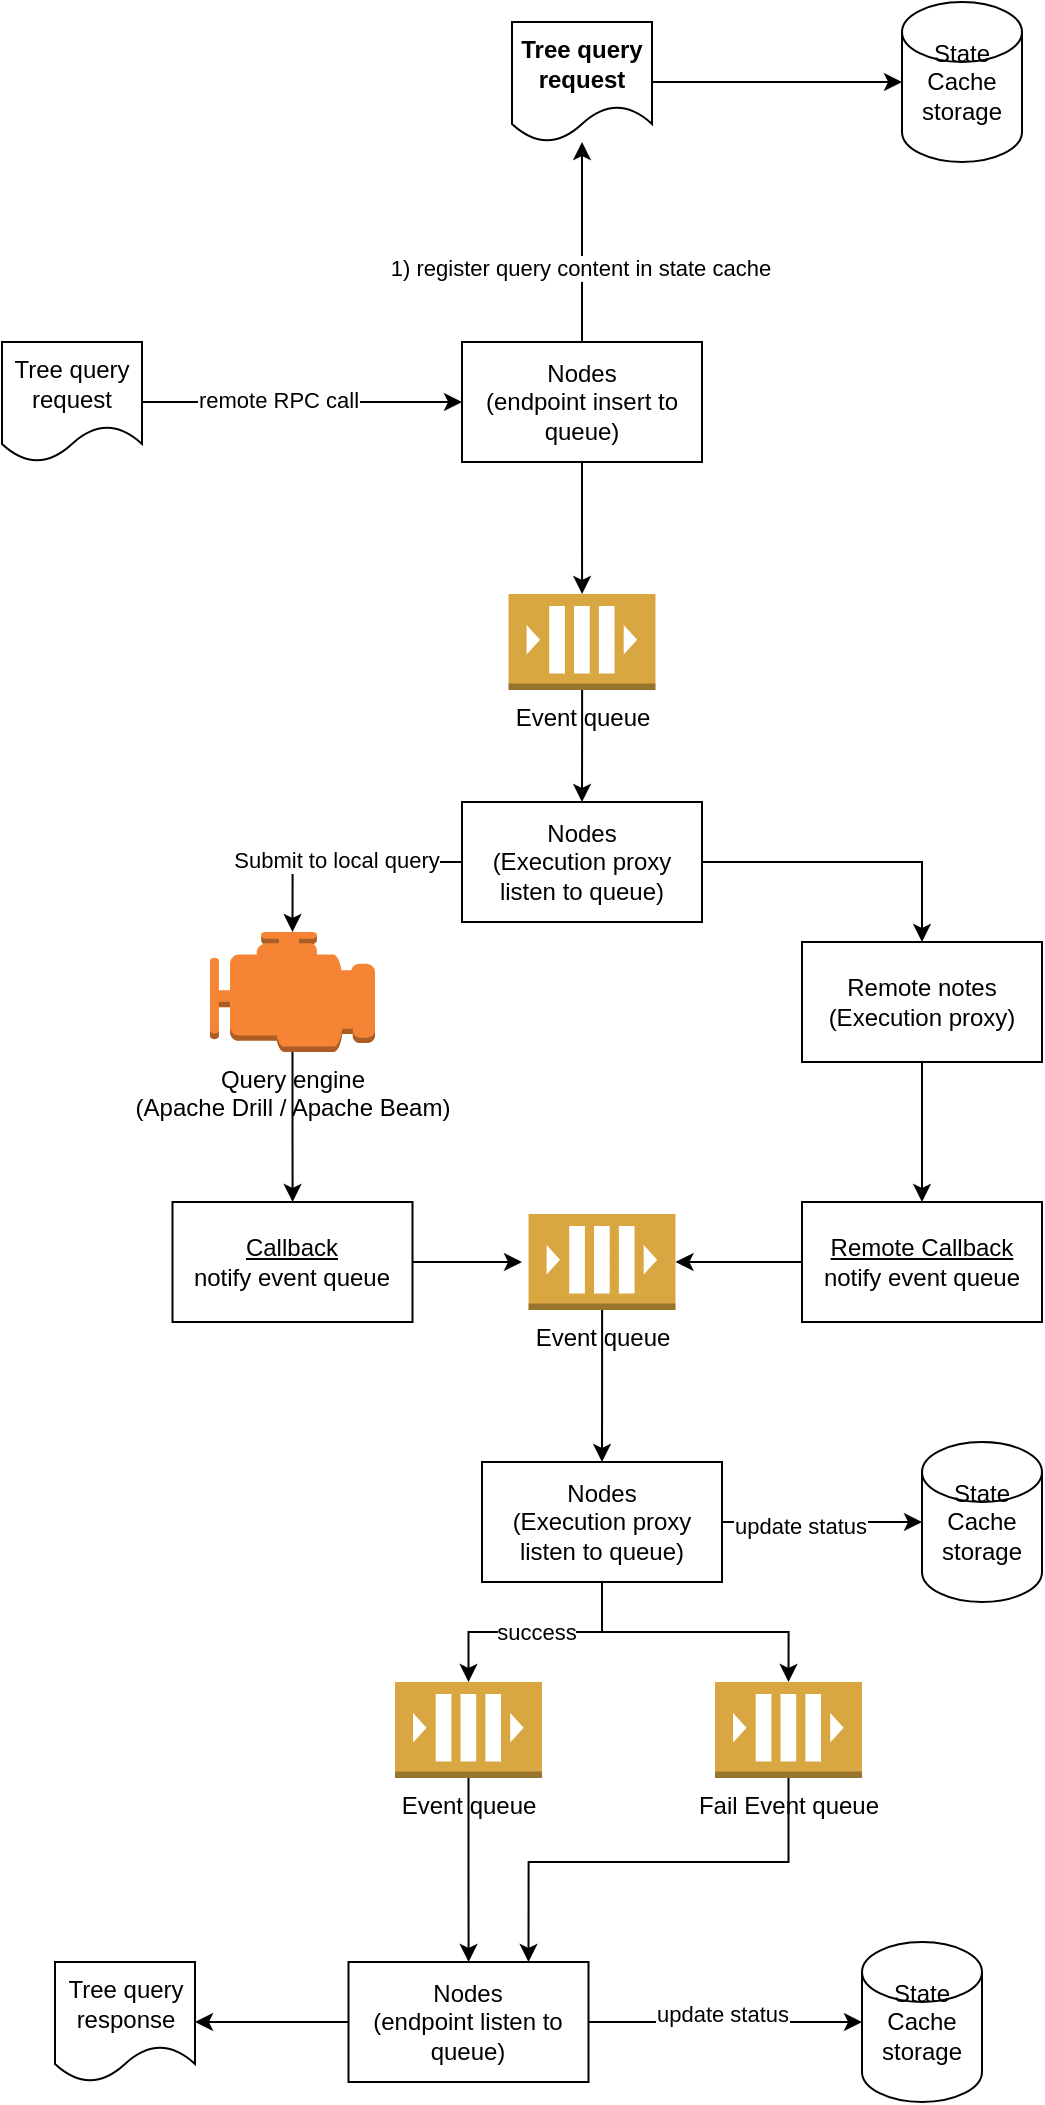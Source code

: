 <mxfile version="13.6.2" type="device"><diagram id="tkf-KyqKfWMBYC6bIOt5" name="Page-1"><mxGraphModel dx="946" dy="607" grid="1" gridSize="10" guides="1" tooltips="1" connect="1" arrows="1" fold="1" page="1" pageScale="1" pageWidth="827" pageHeight="1169" math="0" shadow="0"><root><mxCell id="0"/><mxCell id="1" parent="0"/><mxCell id="JLYZXnHHCtQ9-udjKcty-1" value="State Cache&lt;br&gt;storage" style="shape=cylinder2;whiteSpace=wrap;html=1;boundedLbl=1;backgroundOutline=1;size=15;" vertex="1" parent="1"><mxGeometry x="470" y="60" width="60" height="80" as="geometry"/></mxCell><mxCell id="JLYZXnHHCtQ9-udjKcty-4" style="edgeStyle=orthogonalEdgeStyle;rounded=0;orthogonalLoop=1;jettySize=auto;html=1;entryX=0;entryY=0.5;entryDx=0;entryDy=0;" edge="1" parent="1" source="JLYZXnHHCtQ9-udjKcty-2" target="JLYZXnHHCtQ9-udjKcty-3"><mxGeometry relative="1" as="geometry"/></mxCell><mxCell id="JLYZXnHHCtQ9-udjKcty-5" value="remote RPC call" style="edgeLabel;html=1;align=center;verticalAlign=middle;resizable=0;points=[];" vertex="1" connectable="0" parent="JLYZXnHHCtQ9-udjKcty-4"><mxGeometry x="-0.147" y="1" relative="1" as="geometry"><mxPoint as="offset"/></mxGeometry></mxCell><mxCell id="JLYZXnHHCtQ9-udjKcty-2" value="Tree query request" style="shape=document;whiteSpace=wrap;html=1;boundedLbl=1;" vertex="1" parent="1"><mxGeometry x="20" y="230" width="70" height="60" as="geometry"/></mxCell><mxCell id="JLYZXnHHCtQ9-udjKcty-7" style="edgeStyle=orthogonalEdgeStyle;rounded=0;orthogonalLoop=1;jettySize=auto;html=1;" edge="1" parent="1" source="JLYZXnHHCtQ9-udjKcty-3" target="JLYZXnHHCtQ9-udjKcty-6"><mxGeometry relative="1" as="geometry"/></mxCell><mxCell id="JLYZXnHHCtQ9-udjKcty-9" value="1) register query content in state cache" style="edgeLabel;html=1;align=center;verticalAlign=middle;resizable=0;points=[];" vertex="1" connectable="0" parent="JLYZXnHHCtQ9-udjKcty-7"><mxGeometry x="-0.25" y="1" relative="1" as="geometry"><mxPoint as="offset"/></mxGeometry></mxCell><mxCell id="JLYZXnHHCtQ9-udjKcty-14" style="edgeStyle=orthogonalEdgeStyle;rounded=0;orthogonalLoop=1;jettySize=auto;html=1;" edge="1" parent="1" source="JLYZXnHHCtQ9-udjKcty-3" target="JLYZXnHHCtQ9-udjKcty-13"><mxGeometry relative="1" as="geometry"/></mxCell><mxCell id="JLYZXnHHCtQ9-udjKcty-3" value="Nodes&lt;br&gt;(endpoint insert to queue)" style="rounded=0;whiteSpace=wrap;html=1;" vertex="1" parent="1"><mxGeometry x="250" y="230" width="120" height="60" as="geometry"/></mxCell><mxCell id="JLYZXnHHCtQ9-udjKcty-8" style="edgeStyle=orthogonalEdgeStyle;rounded=0;orthogonalLoop=1;jettySize=auto;html=1;" edge="1" parent="1" source="JLYZXnHHCtQ9-udjKcty-6" target="JLYZXnHHCtQ9-udjKcty-1"><mxGeometry relative="1" as="geometry"/></mxCell><mxCell id="JLYZXnHHCtQ9-udjKcty-6" value="Tree query request" style="shape=document;whiteSpace=wrap;html=1;boundedLbl=1;fontStyle=1" vertex="1" parent="1"><mxGeometry x="275" y="70" width="70" height="60" as="geometry"/></mxCell><mxCell id="JLYZXnHHCtQ9-udjKcty-37" style="edgeStyle=orthogonalEdgeStyle;rounded=0;orthogonalLoop=1;jettySize=auto;html=1;" edge="1" parent="1" source="JLYZXnHHCtQ9-udjKcty-10" target="JLYZXnHHCtQ9-udjKcty-36"><mxGeometry relative="1" as="geometry"/></mxCell><mxCell id="JLYZXnHHCtQ9-udjKcty-10" value="Query engine&lt;br&gt;(Apache Drill / Apache Beam)" style="outlineConnect=0;dashed=0;verticalLabelPosition=bottom;verticalAlign=top;align=center;html=1;shape=mxgraph.aws3.emr_engine;fillColor=#F58534;gradientColor=none;" vertex="1" parent="1"><mxGeometry x="124" y="525" width="82.5" height="60" as="geometry"/></mxCell><mxCell id="JLYZXnHHCtQ9-udjKcty-16" style="edgeStyle=orthogonalEdgeStyle;rounded=0;orthogonalLoop=1;jettySize=auto;html=1;" edge="1" parent="1" source="JLYZXnHHCtQ9-udjKcty-13" target="JLYZXnHHCtQ9-udjKcty-15"><mxGeometry relative="1" as="geometry"/></mxCell><mxCell id="JLYZXnHHCtQ9-udjKcty-13" value="Event queue" style="outlineConnect=0;dashed=0;verticalLabelPosition=bottom;verticalAlign=top;align=center;html=1;shape=mxgraph.aws3.queue;fillColor=#D9A741;gradientColor=none;" vertex="1" parent="1"><mxGeometry x="273.25" y="356" width="73.5" height="48" as="geometry"/></mxCell><mxCell id="JLYZXnHHCtQ9-udjKcty-30" style="edgeStyle=orthogonalEdgeStyle;rounded=0;orthogonalLoop=1;jettySize=auto;html=1;entryX=0.5;entryY=0;entryDx=0;entryDy=0;entryPerimeter=0;" edge="1" parent="1" source="JLYZXnHHCtQ9-udjKcty-15" target="JLYZXnHHCtQ9-udjKcty-10"><mxGeometry relative="1" as="geometry"/></mxCell><mxCell id="JLYZXnHHCtQ9-udjKcty-31" value="Submit to local query" style="edgeLabel;html=1;align=center;verticalAlign=middle;resizable=0;points=[];" vertex="1" connectable="0" parent="JLYZXnHHCtQ9-udjKcty-30"><mxGeometry x="0.053" y="-1" relative="1" as="geometry"><mxPoint as="offset"/></mxGeometry></mxCell><mxCell id="JLYZXnHHCtQ9-udjKcty-32" style="edgeStyle=orthogonalEdgeStyle;rounded=0;orthogonalLoop=1;jettySize=auto;html=1;entryX=0.5;entryY=0;entryDx=0;entryDy=0;" edge="1" parent="1" source="JLYZXnHHCtQ9-udjKcty-15" target="JLYZXnHHCtQ9-udjKcty-29"><mxGeometry relative="1" as="geometry"/></mxCell><mxCell id="JLYZXnHHCtQ9-udjKcty-15" value="Nodes&lt;br&gt;(Execution proxy listen to queue)" style="rounded=0;whiteSpace=wrap;html=1;" vertex="1" parent="1"><mxGeometry x="250" y="460" width="120" height="60" as="geometry"/></mxCell><mxCell id="JLYZXnHHCtQ9-udjKcty-21" value="success" style="edgeStyle=orthogonalEdgeStyle;rounded=0;orthogonalLoop=1;jettySize=auto;html=1;" edge="1" parent="1" source="JLYZXnHHCtQ9-udjKcty-17" target="JLYZXnHHCtQ9-udjKcty-20"><mxGeometry relative="1" as="geometry"/></mxCell><mxCell id="JLYZXnHHCtQ9-udjKcty-23" style="edgeStyle=orthogonalEdgeStyle;rounded=0;orthogonalLoop=1;jettySize=auto;html=1;entryX=0.5;entryY=0;entryDx=0;entryDy=0;entryPerimeter=0;" edge="1" parent="1" source="JLYZXnHHCtQ9-udjKcty-17" target="JLYZXnHHCtQ9-udjKcty-22"><mxGeometry relative="1" as="geometry"/></mxCell><mxCell id="JLYZXnHHCtQ9-udjKcty-43" style="edgeStyle=orthogonalEdgeStyle;rounded=0;orthogonalLoop=1;jettySize=auto;html=1;" edge="1" parent="1" source="JLYZXnHHCtQ9-udjKcty-17" target="JLYZXnHHCtQ9-udjKcty-42"><mxGeometry relative="1" as="geometry"/></mxCell><mxCell id="JLYZXnHHCtQ9-udjKcty-44" value="update status" style="edgeLabel;html=1;align=center;verticalAlign=middle;resizable=0;points=[];" vertex="1" connectable="0" parent="JLYZXnHHCtQ9-udjKcty-43"><mxGeometry x="-0.22" y="-2" relative="1" as="geometry"><mxPoint as="offset"/></mxGeometry></mxCell><mxCell id="JLYZXnHHCtQ9-udjKcty-17" value="Nodes&lt;br&gt;(Execution proxy listen to queue)" style="rounded=0;whiteSpace=wrap;html=1;" vertex="1" parent="1"><mxGeometry x="260" y="790" width="120" height="60" as="geometry"/></mxCell><mxCell id="JLYZXnHHCtQ9-udjKcty-25" style="edgeStyle=orthogonalEdgeStyle;rounded=0;orthogonalLoop=1;jettySize=auto;html=1;" edge="1" parent="1" source="JLYZXnHHCtQ9-udjKcty-20" target="JLYZXnHHCtQ9-udjKcty-24"><mxGeometry relative="1" as="geometry"/></mxCell><mxCell id="JLYZXnHHCtQ9-udjKcty-20" value="Event queue" style="outlineConnect=0;dashed=0;verticalLabelPosition=bottom;verticalAlign=top;align=center;html=1;shape=mxgraph.aws3.queue;fillColor=#D9A741;gradientColor=none;" vertex="1" parent="1"><mxGeometry x="216.5" y="900" width="73.5" height="48" as="geometry"/></mxCell><mxCell id="JLYZXnHHCtQ9-udjKcty-47" style="edgeStyle=orthogonalEdgeStyle;rounded=0;orthogonalLoop=1;jettySize=auto;html=1;entryX=0.75;entryY=0;entryDx=0;entryDy=0;" edge="1" parent="1" source="JLYZXnHHCtQ9-udjKcty-22" target="JLYZXnHHCtQ9-udjKcty-24"><mxGeometry relative="1" as="geometry"><Array as="points"><mxPoint x="413" y="990"/><mxPoint x="283" y="990"/></Array></mxGeometry></mxCell><mxCell id="JLYZXnHHCtQ9-udjKcty-22" value="Fail Event queue" style="outlineConnect=0;dashed=0;verticalLabelPosition=bottom;verticalAlign=top;align=center;html=1;shape=mxgraph.aws3.queue;fillColor=#D9A741;gradientColor=none;" vertex="1" parent="1"><mxGeometry x="376.5" y="900" width="73.5" height="48" as="geometry"/></mxCell><mxCell id="JLYZXnHHCtQ9-udjKcty-28" style="edgeStyle=orthogonalEdgeStyle;rounded=0;orthogonalLoop=1;jettySize=auto;html=1;entryX=1;entryY=0.5;entryDx=0;entryDy=0;" edge="1" parent="1" source="JLYZXnHHCtQ9-udjKcty-24" target="JLYZXnHHCtQ9-udjKcty-27"><mxGeometry relative="1" as="geometry"/></mxCell><mxCell id="JLYZXnHHCtQ9-udjKcty-48" style="edgeStyle=orthogonalEdgeStyle;rounded=0;orthogonalLoop=1;jettySize=auto;html=1;" edge="1" parent="1" source="JLYZXnHHCtQ9-udjKcty-24" target="JLYZXnHHCtQ9-udjKcty-45"><mxGeometry relative="1" as="geometry"/></mxCell><mxCell id="JLYZXnHHCtQ9-udjKcty-49" value="update status" style="edgeLabel;html=1;align=center;verticalAlign=middle;resizable=0;points=[];" vertex="1" connectable="0" parent="JLYZXnHHCtQ9-udjKcty-48"><mxGeometry x="-0.038" y="4" relative="1" as="geometry"><mxPoint as="offset"/></mxGeometry></mxCell><mxCell id="JLYZXnHHCtQ9-udjKcty-24" value="Nodes&lt;br&gt;(endpoint listen to queue)" style="rounded=0;whiteSpace=wrap;html=1;" vertex="1" parent="1"><mxGeometry x="193.25" y="1040" width="120" height="60" as="geometry"/></mxCell><mxCell id="JLYZXnHHCtQ9-udjKcty-27" value="Tree query response" style="shape=document;whiteSpace=wrap;html=1;boundedLbl=1;" vertex="1" parent="1"><mxGeometry x="46.5" y="1040" width="70" height="60" as="geometry"/></mxCell><mxCell id="JLYZXnHHCtQ9-udjKcty-33" style="edgeStyle=orthogonalEdgeStyle;rounded=0;orthogonalLoop=1;jettySize=auto;html=1;entryX=0.5;entryY=0;entryDx=0;entryDy=0;" edge="1" parent="1" source="JLYZXnHHCtQ9-udjKcty-29" target="JLYZXnHHCtQ9-udjKcty-35"><mxGeometry relative="1" as="geometry"><Array as="points"/></mxGeometry></mxCell><mxCell id="JLYZXnHHCtQ9-udjKcty-29" value="Remote notes&lt;br&gt;(Execution proxy)" style="rounded=0;whiteSpace=wrap;html=1;" vertex="1" parent="1"><mxGeometry x="420" y="530" width="120" height="60" as="geometry"/></mxCell><mxCell id="JLYZXnHHCtQ9-udjKcty-40" style="edgeStyle=orthogonalEdgeStyle;rounded=0;orthogonalLoop=1;jettySize=auto;html=1;entryX=1;entryY=0.5;entryDx=0;entryDy=0;entryPerimeter=0;" edge="1" parent="1" source="JLYZXnHHCtQ9-udjKcty-35" target="JLYZXnHHCtQ9-udjKcty-39"><mxGeometry relative="1" as="geometry"/></mxCell><mxCell id="JLYZXnHHCtQ9-udjKcty-35" value="&lt;u&gt;Remote Callback&lt;/u&gt;&lt;br&gt;notify event queue" style="rounded=0;whiteSpace=wrap;html=1;" vertex="1" parent="1"><mxGeometry x="420" y="660" width="120" height="60" as="geometry"/></mxCell><mxCell id="JLYZXnHHCtQ9-udjKcty-38" style="edgeStyle=orthogonalEdgeStyle;rounded=0;orthogonalLoop=1;jettySize=auto;html=1;" edge="1" parent="1" source="JLYZXnHHCtQ9-udjKcty-36"><mxGeometry relative="1" as="geometry"><mxPoint x="280" y="690" as="targetPoint"/></mxGeometry></mxCell><mxCell id="JLYZXnHHCtQ9-udjKcty-36" value="&lt;u&gt;Callback&lt;/u&gt;&lt;br&gt;notify event queue" style="rounded=0;whiteSpace=wrap;html=1;" vertex="1" parent="1"><mxGeometry x="105.25" y="660" width="120" height="60" as="geometry"/></mxCell><mxCell id="JLYZXnHHCtQ9-udjKcty-41" style="edgeStyle=orthogonalEdgeStyle;rounded=0;orthogonalLoop=1;jettySize=auto;html=1;" edge="1" parent="1" source="JLYZXnHHCtQ9-udjKcty-39" target="JLYZXnHHCtQ9-udjKcty-17"><mxGeometry relative="1" as="geometry"/></mxCell><mxCell id="JLYZXnHHCtQ9-udjKcty-39" value="Event queue" style="outlineConnect=0;dashed=0;verticalLabelPosition=bottom;verticalAlign=top;align=center;html=1;shape=mxgraph.aws3.queue;fillColor=#D9A741;gradientColor=none;" vertex="1" parent="1"><mxGeometry x="283.25" y="666" width="73.5" height="48" as="geometry"/></mxCell><mxCell id="JLYZXnHHCtQ9-udjKcty-42" value="State Cache&lt;br&gt;storage" style="shape=cylinder2;whiteSpace=wrap;html=1;boundedLbl=1;backgroundOutline=1;size=15;" vertex="1" parent="1"><mxGeometry x="480" y="780" width="60" height="80" as="geometry"/></mxCell><mxCell id="JLYZXnHHCtQ9-udjKcty-45" value="State Cache&lt;br&gt;storage" style="shape=cylinder2;whiteSpace=wrap;html=1;boundedLbl=1;backgroundOutline=1;size=15;" vertex="1" parent="1"><mxGeometry x="450" y="1030" width="60" height="80" as="geometry"/></mxCell></root></mxGraphModel></diagram></mxfile>